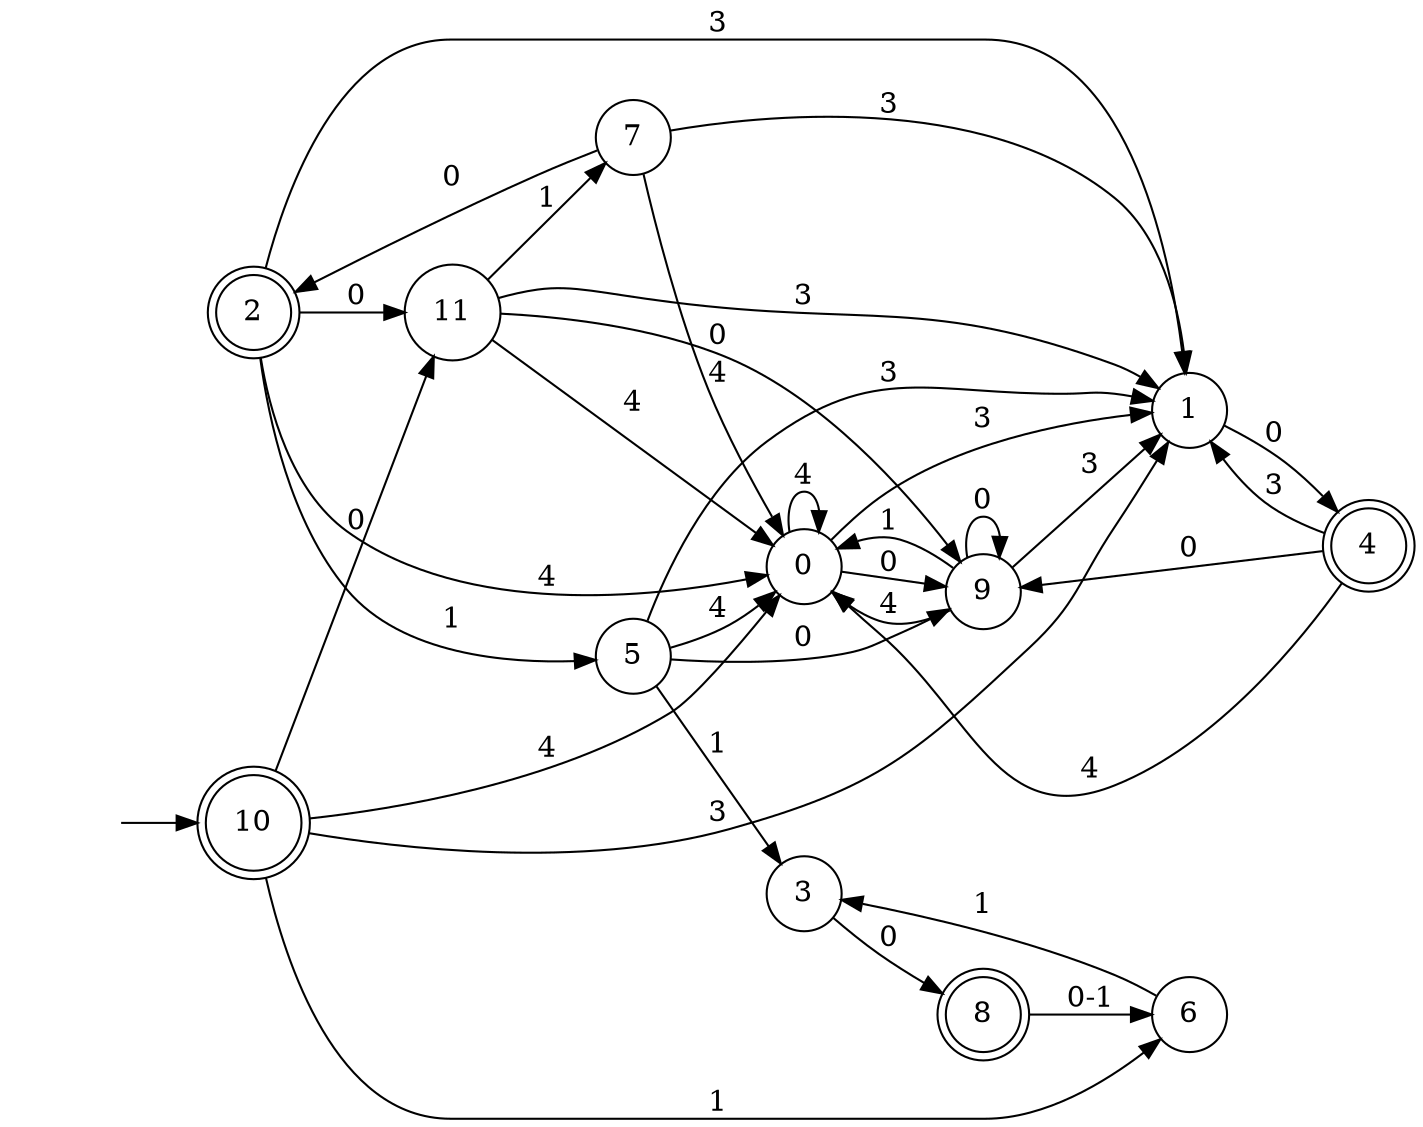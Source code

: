digraph Automaton {
  rankdir = LR;
node [shape=circle];
  0 -> 9 [label="0"];
  0 -> 0 [label="4"];
  0 -> 1 [label="3"];
node [shape=circle];
  1 -> 4 [label="0"];
2 [shape=doublecircle]; 
  2 -> 11 [label="0"];
  2 -> 0 [label="4"];
  2 -> 5 [label="1"];
  2 -> 1 [label="3"];
node [shape=circle];
  3 -> 8 [label="0"];
4 [shape=doublecircle]; 
  4 -> 9 [label="0"];
  4 -> 0 [label="4"];
  4 -> 1 [label="3"];
node [shape=circle];
  5 -> 9 [label="0"];
  5 -> 0 [label="4"];
  5 -> 3 [label="1"];
  5 -> 1 [label="3"];
node [shape=circle];
  6 -> 3 [label="1"];
node [shape=circle];
  7 -> 2 [label="0"];
  7 -> 0 [label="4"];
  7 -> 1 [label="3"];
8 [shape=doublecircle]; 
  8 -> 6 [label="0-1"];
node [shape=circle];
  9 -> 9 [label="0"];
  9 -> 0 [label="4"];
  9 -> 0 [label="1"];
  9 -> 1 [label="3"];
10 [shape=doublecircle]; 
  initial [shape=plaintext,label=""];
  initial -> 10
  10 -> 11 [label="0"];
  10 -> 0 [label="4"];
  10 -> 6 [label="1"];
  10 -> 1 [label="3"];
node [shape=circle];
  11 -> 9 [label="0"];
  11 -> 0 [label="4"];
  11 -> 7 [label="1"];
  11 -> 1 [label="3"];
}

